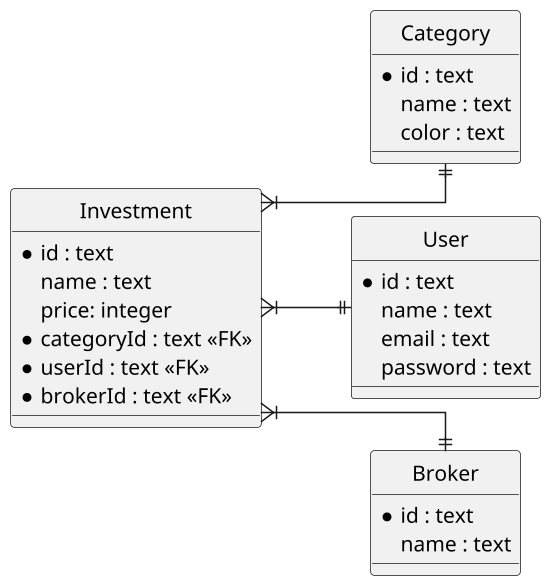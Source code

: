 @startuml
hide circle
scale 1.5
skinparam linetype ortho
skinparam monochrome true
left to right direction

entity "Investment" as investiment {
  *id : text
  name : text
  price: integer
  *categoryId : text <<FK>>
  *userId : text <<FK>>
  *brokerId : text <<FK>>
}

entity "Category" as category {
  *id : text
  name : text
  color : text
}

entity "User" as user {
  *id : text
  name : text
  email : text
  password : text
}

entity "Broker" as broker {
  *id : text
  name : text
}

investiment }|--|| category
investiment }|--|| user
investiment }|--|| broker
@enduml
